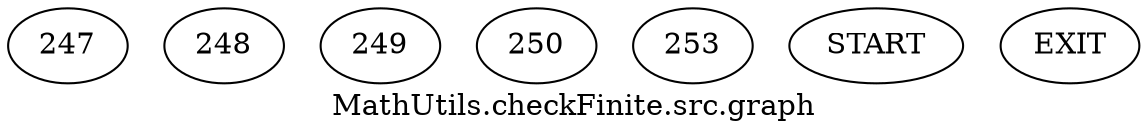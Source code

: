/* --------------------------------------------------- */
/* Generated by Dr. Garbage Control Flow Graph Factory */
/* http://www.drgarbage.com                            */
/* Version: 4.5.0.201508311741                         */
/* Retrieved on: 2020-01-07 10:24:58.063               */
/* --------------------------------------------------- */
digraph "MathUtils.checkFinite.src.graph" {
 graph [label="MathUtils.checkFinite.src.graph"];
 2 [label="247" ]
 3 [label="248" ]
 4 [label="249" ]
 5 [label="250" ]
 6 [label="253" ]
 7 [label="START" ]
 8 [label="EXIT" ]
 7  2
 2  3
 3  4
 4  5
 2  6
 5  8
 6  8
}
